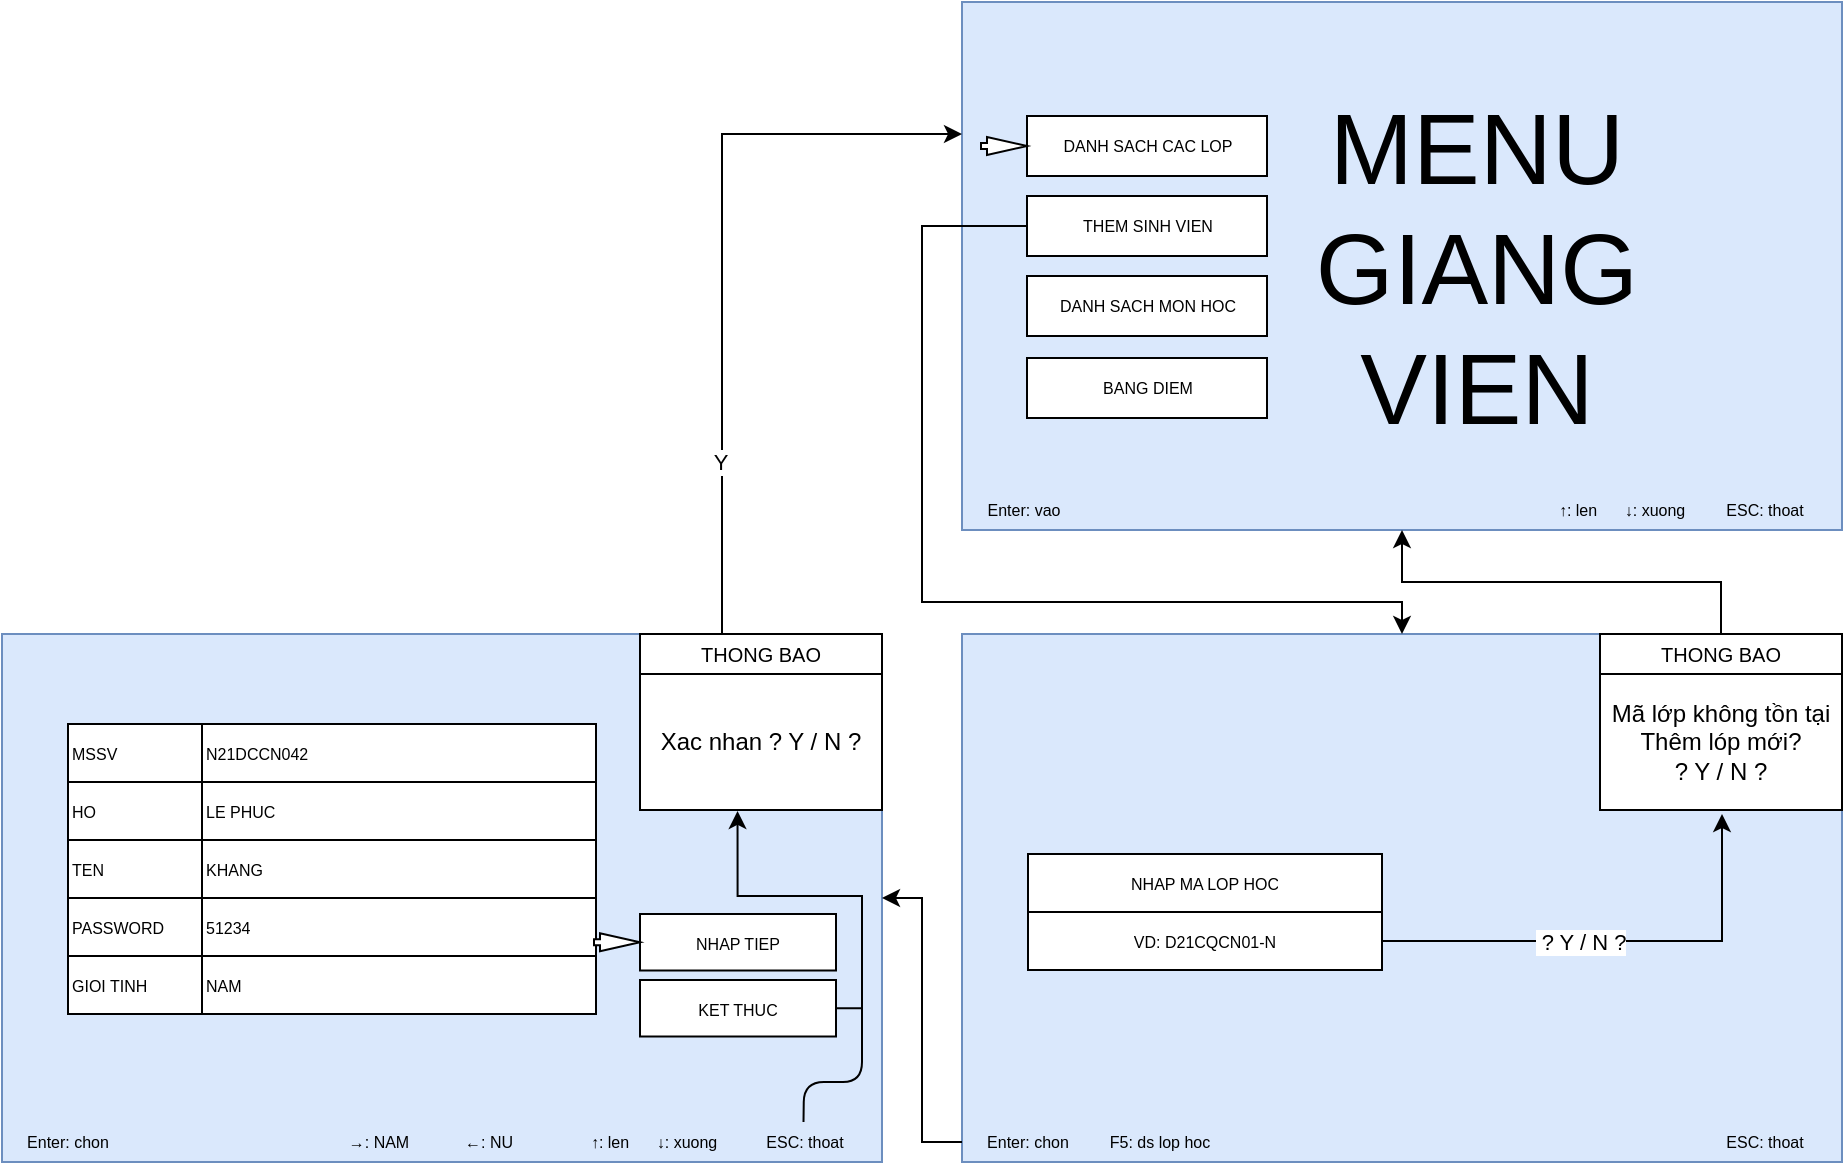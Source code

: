 <mxfile version="13.9.9" type="device"><diagram id="OzhjpdPoKak4M8XlyNLP" name="Trang-1"><mxGraphModel dx="5214" dy="1534" grid="1" gridSize="10" guides="1" tooltips="1" connect="1" arrows="1" fold="1" page="1" pageScale="1" pageWidth="850" pageHeight="1100" math="0" shadow="0"><root><mxCell id="0"/><mxCell id="1" parent="0"/><mxCell id="U8tPu0NJhRxdDSIo8z7v-1" value="" style="group;fontSize=8;" vertex="1" connectable="0" parent="1"><mxGeometry x="-1320" y="4" width="440" height="264" as="geometry"/></mxCell><mxCell id="U8tPu0NJhRxdDSIo8z7v-2" value="" style="group;fontSize=8;" vertex="1" connectable="0" parent="U8tPu0NJhRxdDSIo8z7v-1"><mxGeometry y="-4" width="440" height="264" as="geometry"/></mxCell><mxCell id="U8tPu0NJhRxdDSIo8z7v-3" value="" style="group;fontSize=8;" vertex="1" connectable="0" parent="U8tPu0NJhRxdDSIo8z7v-2"><mxGeometry width="440" height="264" as="geometry"/></mxCell><mxCell id="U8tPu0NJhRxdDSIo8z7v-4" value="" style="rounded=0;whiteSpace=wrap;html=1;fillColor=#dae8fc;strokeColor=#6c8ebf;fontSize=8;" vertex="1" parent="U8tPu0NJhRxdDSIo8z7v-3"><mxGeometry width="440" height="264" as="geometry"/></mxCell><mxCell id="U8tPu0NJhRxdDSIo8z7v-5" value="ESC: thoat" style="text;html=1;strokeColor=none;fillColor=none;align=center;verticalAlign=middle;whiteSpace=wrap;rounded=0;fontSize=8;" vertex="1" parent="U8tPu0NJhRxdDSIo8z7v-3"><mxGeometry x="361.5" y="244" width="78.5" height="20" as="geometry"/></mxCell><mxCell id="U8tPu0NJhRxdDSIo8z7v-6" value="↑: len" style="text;html=1;strokeColor=none;fillColor=none;align=center;verticalAlign=middle;whiteSpace=wrap;rounded=0;fontSize=8;" vertex="1" parent="U8tPu0NJhRxdDSIo8z7v-3"><mxGeometry x="286" y="244" width="44" height="20" as="geometry"/></mxCell><mxCell id="U8tPu0NJhRxdDSIo8z7v-7" value="↓: xuong" style="text;html=1;strokeColor=none;fillColor=none;align=center;verticalAlign=middle;whiteSpace=wrap;rounded=0;fontSize=8;" vertex="1" parent="U8tPu0NJhRxdDSIo8z7v-3"><mxGeometry x="319" y="244" width="55" height="20" as="geometry"/></mxCell><mxCell id="U8tPu0NJhRxdDSIo8z7v-8" value="Enter: vao" style="text;html=1;strokeColor=none;fillColor=none;align=center;verticalAlign=middle;whiteSpace=wrap;rounded=0;fontSize=8;" vertex="1" parent="U8tPu0NJhRxdDSIo8z7v-3"><mxGeometry y="244" width="62" height="20" as="geometry"/></mxCell><mxCell id="U8tPu0NJhRxdDSIo8z7v-9" value="&lt;font style=&quot;font-size: 50px;&quot;&gt;MENU GIANG VIEN&lt;/font&gt;" style="text;html=1;strokeColor=none;fillColor=none;align=center;verticalAlign=middle;whiteSpace=wrap;rounded=0;fontSize=50;" vertex="1" parent="U8tPu0NJhRxdDSIo8z7v-3"><mxGeometry x="152.5" y="28" width="209" height="209" as="geometry"/></mxCell><mxCell id="U8tPu0NJhRxdDSIo8z7v-10" value="BANG DIEM" style="rounded=0;whiteSpace=wrap;html=1;direction=west;fontSize=8;" vertex="1" parent="U8tPu0NJhRxdDSIo8z7v-3"><mxGeometry x="32.5" y="178" width="120" height="30" as="geometry"/></mxCell><mxCell id="U8tPu0NJhRxdDSIo8z7v-11" value="DANH SACH MON HOC" style="rounded=0;whiteSpace=wrap;html=1;direction=west;fontSize=8;" vertex="1" parent="U8tPu0NJhRxdDSIo8z7v-3"><mxGeometry x="32.5" y="137" width="120" height="30" as="geometry"/></mxCell><mxCell id="U8tPu0NJhRxdDSIo8z7v-12" value="THEM SINH VIEN" style="rounded=0;whiteSpace=wrap;html=1;direction=west;fontSize=8;" vertex="1" parent="U8tPu0NJhRxdDSIo8z7v-3"><mxGeometry x="32.5" y="97" width="120" height="30" as="geometry"/></mxCell><mxCell id="U8tPu0NJhRxdDSIo8z7v-13" value="DANH SACH CAC LOP" style="rounded=0;whiteSpace=wrap;html=1;direction=west;fontSize=8;" vertex="1" parent="U8tPu0NJhRxdDSIo8z7v-3"><mxGeometry x="32.5" y="57" width="120" height="30" as="geometry"/></mxCell><mxCell id="U8tPu0NJhRxdDSIo8z7v-14" value="" style="html=1;shadow=0;dashed=0;align=center;verticalAlign=middle;shape=mxgraph.arrows2.arrow;dy=0.67;dx=20;notch=0;fontSize=8;" vertex="1" parent="U8tPu0NJhRxdDSIo8z7v-3"><mxGeometry x="9.5" y="67.5" width="23" height="9" as="geometry"/></mxCell><mxCell id="U8tPu0NJhRxdDSIo8z7v-28" value="\" style="group;fontSize=8;" vertex="1" connectable="0" parent="1"><mxGeometry x="-1320" y="320" width="440" height="264" as="geometry"/></mxCell><mxCell id="U8tPu0NJhRxdDSIo8z7v-29" value="" style="group;fontSize=8;" vertex="1" connectable="0" parent="U8tPu0NJhRxdDSIo8z7v-28"><mxGeometry y="-4" width="440" height="264" as="geometry"/></mxCell><mxCell id="U8tPu0NJhRxdDSIo8z7v-30" value="" style="group;fontSize=8;" vertex="1" connectable="0" parent="U8tPu0NJhRxdDSIo8z7v-29"><mxGeometry width="440" height="264" as="geometry"/></mxCell><mxCell id="U8tPu0NJhRxdDSIo8z7v-31" value="" style="rounded=0;whiteSpace=wrap;html=1;fillColor=#dae8fc;strokeColor=#6c8ebf;fontSize=8;" vertex="1" parent="U8tPu0NJhRxdDSIo8z7v-30"><mxGeometry width="440" height="264" as="geometry"/></mxCell><mxCell id="U8tPu0NJhRxdDSIo8z7v-32" value="ESC: thoat" style="text;html=1;strokeColor=none;fillColor=none;align=center;verticalAlign=middle;whiteSpace=wrap;rounded=0;fontSize=8;" vertex="1" parent="U8tPu0NJhRxdDSIo8z7v-30"><mxGeometry x="361.5" y="244" width="78.5" height="20" as="geometry"/></mxCell><mxCell id="U8tPu0NJhRxdDSIo8z7v-33" value="Enter: chon" style="text;html=1;strokeColor=none;fillColor=none;align=center;verticalAlign=middle;whiteSpace=wrap;rounded=0;fontSize=8;" vertex="1" parent="U8tPu0NJhRxdDSIo8z7v-30"><mxGeometry y="244" width="66" height="20" as="geometry"/></mxCell><mxCell id="U8tPu0NJhRxdDSIo8z7v-34" value="" style="shape=table;html=1;whiteSpace=wrap;startSize=0;container=1;collapsible=0;childLayout=tableLayout;fontSize=50;" vertex="1" parent="U8tPu0NJhRxdDSIo8z7v-30"><mxGeometry x="319" width="121" height="88" as="geometry"/></mxCell><mxCell id="U8tPu0NJhRxdDSIo8z7v-35" value="" style="shape=partialRectangle;html=1;whiteSpace=wrap;collapsible=0;dropTarget=0;pointerEvents=0;fillColor=none;top=0;left=0;bottom=0;right=0;points=[[0,0.5],[1,0.5]];portConstraint=eastwest;" vertex="1" parent="U8tPu0NJhRxdDSIo8z7v-34"><mxGeometry width="121" height="20" as="geometry"/></mxCell><mxCell id="U8tPu0NJhRxdDSIo8z7v-36" value="&lt;font style=&quot;font-size: 10px&quot;&gt;THONG BAO&lt;/font&gt;" style="shape=partialRectangle;html=1;whiteSpace=wrap;connectable=0;fillColor=none;top=0;left=0;bottom=0;right=0;overflow=hidden;" vertex="1" parent="U8tPu0NJhRxdDSIo8z7v-35"><mxGeometry width="121" height="20" as="geometry"/></mxCell><mxCell id="U8tPu0NJhRxdDSIo8z7v-37" value="" style="shape=partialRectangle;html=1;whiteSpace=wrap;collapsible=0;dropTarget=0;pointerEvents=0;fillColor=none;top=0;left=0;bottom=0;right=0;points=[[0,0.5],[1,0.5]];portConstraint=eastwest;" vertex="1" parent="U8tPu0NJhRxdDSIo8z7v-34"><mxGeometry y="20" width="121" height="68" as="geometry"/></mxCell><mxCell id="U8tPu0NJhRxdDSIo8z7v-38" value="Mã lớp không tồn tại&lt;br&gt;Thêm lóp mới?&lt;br&gt;? Y / N ?" style="shape=partialRectangle;html=1;whiteSpace=wrap;connectable=0;fillColor=none;top=0;left=0;bottom=0;right=0;overflow=hidden;" vertex="1" parent="U8tPu0NJhRxdDSIo8z7v-37"><mxGeometry width="121" height="68" as="geometry"/></mxCell><mxCell id="U8tPu0NJhRxdDSIo8z7v-39" value="" style="shape=table;html=1;whiteSpace=wrap;startSize=0;container=1;collapsible=0;childLayout=tableLayout;" vertex="1" parent="U8tPu0NJhRxdDSIo8z7v-30"><mxGeometry x="33" y="110" width="177" height="58" as="geometry"/></mxCell><mxCell id="U8tPu0NJhRxdDSIo8z7v-40" value="" style="shape=partialRectangle;html=1;whiteSpace=wrap;collapsible=0;dropTarget=0;pointerEvents=0;fillColor=none;top=0;left=0;bottom=0;right=0;points=[[0,0.5],[1,0.5]];portConstraint=eastwest;" vertex="1" parent="U8tPu0NJhRxdDSIo8z7v-39"><mxGeometry width="177" height="29" as="geometry"/></mxCell><mxCell id="U8tPu0NJhRxdDSIo8z7v-41" value="NHAP MA LOP HOC" style="shape=partialRectangle;html=1;whiteSpace=wrap;connectable=0;fillColor=none;top=0;left=0;bottom=0;right=0;overflow=hidden;fontSize=8;" vertex="1" parent="U8tPu0NJhRxdDSIo8z7v-40"><mxGeometry width="177" height="29" as="geometry"/></mxCell><mxCell id="U8tPu0NJhRxdDSIo8z7v-43" value="" style="shape=partialRectangle;html=1;whiteSpace=wrap;collapsible=0;dropTarget=0;pointerEvents=0;fillColor=none;top=0;left=0;bottom=0;right=0;points=[[0,0.5],[1,0.5]];portConstraint=eastwest;" vertex="1" parent="U8tPu0NJhRxdDSIo8z7v-39"><mxGeometry y="29" width="177" height="29" as="geometry"/></mxCell><mxCell id="U8tPu0NJhRxdDSIo8z7v-44" value="VD: D21CQCN01-N" style="shape=partialRectangle;html=1;whiteSpace=wrap;connectable=0;fillColor=none;top=0;left=0;bottom=0;right=0;overflow=hidden;fontSize=8;" vertex="1" parent="U8tPu0NJhRxdDSIo8z7v-43"><mxGeometry width="177" height="29" as="geometry"/></mxCell><mxCell id="U8tPu0NJhRxdDSIo8z7v-46" style="edgeStyle=orthogonalEdgeStyle;rounded=0;orthogonalLoop=1;jettySize=auto;html=1;" edge="1" parent="U8tPu0NJhRxdDSIo8z7v-30" source="U8tPu0NJhRxdDSIo8z7v-43"><mxGeometry relative="1" as="geometry"><mxPoint x="380" y="90" as="targetPoint"/><Array as="points"><mxPoint x="380" y="154"/><mxPoint x="380" y="90"/></Array></mxGeometry></mxCell><mxCell id="U8tPu0NJhRxdDSIo8z7v-47" value="&amp;nbsp;? Y / N ?" style="edgeLabel;html=1;align=center;verticalAlign=middle;resizable=0;points=[];" vertex="1" connectable="0" parent="U8tPu0NJhRxdDSIo8z7v-46"><mxGeometry x="-0.155" relative="1" as="geometry"><mxPoint as="offset"/></mxGeometry></mxCell><mxCell id="U8tPu0NJhRxdDSIo8z7v-86" value="F5: ds lop hoc" style="text;html=1;strokeColor=none;fillColor=none;align=center;verticalAlign=middle;whiteSpace=wrap;rounded=0;sketch=0;fontSize=8;" vertex="1" parent="U8tPu0NJhRxdDSIo8z7v-30"><mxGeometry x="66" y="244" width="66" height="20" as="geometry"/></mxCell><mxCell id="U8tPu0NJhRxdDSIo8z7v-48" style="edgeStyle=orthogonalEdgeStyle;rounded=0;orthogonalLoop=1;jettySize=auto;html=1;entryX=0.5;entryY=0;entryDx=0;entryDy=0;" edge="1" parent="1" source="U8tPu0NJhRxdDSIo8z7v-12" target="U8tPu0NJhRxdDSIo8z7v-31"><mxGeometry relative="1" as="geometry"><Array as="points"><mxPoint x="-1340" y="112"/><mxPoint x="-1340" y="300"/><mxPoint x="-1100" y="300"/></Array></mxGeometry></mxCell><mxCell id="U8tPu0NJhRxdDSIo8z7v-49" value="\" style="group;fontSize=8;" vertex="1" connectable="0" parent="1"><mxGeometry x="-1800" y="320" width="440" height="264" as="geometry"/></mxCell><mxCell id="U8tPu0NJhRxdDSIo8z7v-50" value="" style="group;fontSize=8;" vertex="1" connectable="0" parent="U8tPu0NJhRxdDSIo8z7v-49"><mxGeometry y="-4" width="440" height="264" as="geometry"/></mxCell><mxCell id="U8tPu0NJhRxdDSIo8z7v-51" value="" style="group;fontSize=8;" vertex="1" connectable="0" parent="U8tPu0NJhRxdDSIo8z7v-50"><mxGeometry width="440" height="264" as="geometry"/></mxCell><mxCell id="U8tPu0NJhRxdDSIo8z7v-52" value="" style="rounded=0;whiteSpace=wrap;html=1;fillColor=#dae8fc;strokeColor=#6c8ebf;fontSize=8;" vertex="1" parent="U8tPu0NJhRxdDSIo8z7v-51"><mxGeometry width="440" height="264" as="geometry"/></mxCell><mxCell id="U8tPu0NJhRxdDSIo8z7v-53" value="ESC: thoat" style="text;html=1;strokeColor=none;fillColor=none;align=center;verticalAlign=middle;whiteSpace=wrap;rounded=0;fontSize=8;" vertex="1" parent="U8tPu0NJhRxdDSIo8z7v-51"><mxGeometry x="361.5" y="244" width="78.5" height="20" as="geometry"/></mxCell><mxCell id="U8tPu0NJhRxdDSIo8z7v-54" value="Enter: chon" style="text;html=1;strokeColor=none;fillColor=none;align=center;verticalAlign=middle;whiteSpace=wrap;rounded=0;fontSize=8;" vertex="1" parent="U8tPu0NJhRxdDSIo8z7v-51"><mxGeometry y="244" width="66" height="20" as="geometry"/></mxCell><mxCell id="U8tPu0NJhRxdDSIo8z7v-55" value="" style="shape=table;html=1;whiteSpace=wrap;startSize=0;container=1;collapsible=0;childLayout=tableLayout;fontSize=50;" vertex="1" parent="U8tPu0NJhRxdDSIo8z7v-51"><mxGeometry x="319" width="121" height="88" as="geometry"/></mxCell><mxCell id="U8tPu0NJhRxdDSIo8z7v-56" value="" style="shape=partialRectangle;html=1;whiteSpace=wrap;collapsible=0;dropTarget=0;pointerEvents=0;fillColor=none;top=0;left=0;bottom=0;right=0;points=[[0,0.5],[1,0.5]];portConstraint=eastwest;" vertex="1" parent="U8tPu0NJhRxdDSIo8z7v-55"><mxGeometry width="121" height="20" as="geometry"/></mxCell><mxCell id="U8tPu0NJhRxdDSIo8z7v-57" value="&lt;font style=&quot;font-size: 10px&quot;&gt;THONG BAO&lt;/font&gt;" style="shape=partialRectangle;html=1;whiteSpace=wrap;connectable=0;fillColor=none;top=0;left=0;bottom=0;right=0;overflow=hidden;" vertex="1" parent="U8tPu0NJhRxdDSIo8z7v-56"><mxGeometry width="121" height="20" as="geometry"/></mxCell><mxCell id="U8tPu0NJhRxdDSIo8z7v-58" value="" style="shape=partialRectangle;html=1;whiteSpace=wrap;collapsible=0;dropTarget=0;pointerEvents=0;fillColor=none;top=0;left=0;bottom=0;right=0;points=[[0,0.5],[1,0.5]];portConstraint=eastwest;" vertex="1" parent="U8tPu0NJhRxdDSIo8z7v-55"><mxGeometry y="20" width="121" height="68" as="geometry"/></mxCell><mxCell id="U8tPu0NJhRxdDSIo8z7v-59" value="Xac nhan ? Y / N ?" style="shape=partialRectangle;html=1;whiteSpace=wrap;connectable=0;fillColor=none;top=0;left=0;bottom=0;right=0;overflow=hidden;" vertex="1" parent="U8tPu0NJhRxdDSIo8z7v-58"><mxGeometry width="121" height="68" as="geometry"/></mxCell><mxCell id="U8tPu0NJhRxdDSIo8z7v-60" value="" style="shape=table;html=1;whiteSpace=wrap;startSize=0;container=1;collapsible=0;childLayout=tableLayout;align=left;" vertex="1" parent="U8tPu0NJhRxdDSIo8z7v-51"><mxGeometry x="33" y="45" width="264" height="145" as="geometry"/></mxCell><mxCell id="U8tPu0NJhRxdDSIo8z7v-61" value="" style="shape=partialRectangle;html=1;whiteSpace=wrap;collapsible=0;dropTarget=0;pointerEvents=0;fillColor=none;top=0;left=0;bottom=0;right=0;points=[[0,0.5],[1,0.5]];portConstraint=eastwest;align=left;" vertex="1" parent="U8tPu0NJhRxdDSIo8z7v-60"><mxGeometry width="264" height="29" as="geometry"/></mxCell><mxCell id="U8tPu0NJhRxdDSIo8z7v-62" value="MSSV" style="shape=partialRectangle;html=1;whiteSpace=wrap;connectable=0;fillColor=none;top=0;left=0;bottom=0;right=0;overflow=hidden;fontSize=8;align=left;" vertex="1" parent="U8tPu0NJhRxdDSIo8z7v-61"><mxGeometry width="67" height="29" as="geometry"/></mxCell><mxCell id="U8tPu0NJhRxdDSIo8z7v-63" value="N21DCCN042" style="shape=partialRectangle;html=1;whiteSpace=wrap;connectable=0;fillColor=none;top=0;left=0;bottom=0;right=0;overflow=hidden;fontSize=8;align=left;" vertex="1" parent="U8tPu0NJhRxdDSIo8z7v-61"><mxGeometry x="67" width="197" height="29" as="geometry"/></mxCell><mxCell id="U8tPu0NJhRxdDSIo8z7v-64" value="" style="shape=partialRectangle;html=1;whiteSpace=wrap;collapsible=0;dropTarget=0;pointerEvents=0;fillColor=none;top=0;left=0;bottom=0;right=0;points=[[0,0.5],[1,0.5]];portConstraint=eastwest;align=left;" vertex="1" parent="U8tPu0NJhRxdDSIo8z7v-60"><mxGeometry y="29" width="264" height="29" as="geometry"/></mxCell><mxCell id="U8tPu0NJhRxdDSIo8z7v-65" value="HO" style="shape=partialRectangle;html=1;whiteSpace=wrap;connectable=0;fillColor=none;top=0;left=0;bottom=0;right=0;overflow=hidden;fontSize=8;align=left;" vertex="1" parent="U8tPu0NJhRxdDSIo8z7v-64"><mxGeometry width="67" height="29" as="geometry"/></mxCell><mxCell id="U8tPu0NJhRxdDSIo8z7v-66" value="LE PHUC" style="shape=partialRectangle;html=1;whiteSpace=wrap;connectable=0;fillColor=none;top=0;left=0;bottom=0;right=0;overflow=hidden;fontSize=8;align=left;" vertex="1" parent="U8tPu0NJhRxdDSIo8z7v-64"><mxGeometry x="67" width="197" height="29" as="geometry"/></mxCell><mxCell id="U8tPu0NJhRxdDSIo8z7v-67" style="shape=partialRectangle;html=1;whiteSpace=wrap;collapsible=0;dropTarget=0;pointerEvents=0;fillColor=none;top=0;left=0;bottom=0;right=0;points=[[0,0.5],[1,0.5]];portConstraint=eastwest;align=left;" vertex="1" parent="U8tPu0NJhRxdDSIo8z7v-60"><mxGeometry y="58" width="264" height="29" as="geometry"/></mxCell><mxCell id="U8tPu0NJhRxdDSIo8z7v-68" value="TEN" style="shape=partialRectangle;html=1;whiteSpace=wrap;connectable=0;fillColor=none;top=0;left=0;bottom=0;right=0;overflow=hidden;fontSize=8;align=left;" vertex="1" parent="U8tPu0NJhRxdDSIo8z7v-67"><mxGeometry width="67" height="29" as="geometry"/></mxCell><mxCell id="U8tPu0NJhRxdDSIo8z7v-69" value="KHANG" style="shape=partialRectangle;html=1;whiteSpace=wrap;connectable=0;fillColor=none;top=0;left=0;bottom=0;right=0;overflow=hidden;fontSize=8;align=left;" vertex="1" parent="U8tPu0NJhRxdDSIo8z7v-67"><mxGeometry x="67" width="197" height="29" as="geometry"/></mxCell><mxCell id="U8tPu0NJhRxdDSIo8z7v-70" style="shape=partialRectangle;html=1;whiteSpace=wrap;collapsible=0;dropTarget=0;pointerEvents=0;fillColor=none;top=0;left=0;bottom=0;right=0;points=[[0,0.5],[1,0.5]];portConstraint=eastwest;align=left;" vertex="1" parent="U8tPu0NJhRxdDSIo8z7v-60"><mxGeometry y="87" width="264" height="29" as="geometry"/></mxCell><mxCell id="U8tPu0NJhRxdDSIo8z7v-71" value="PASSWORD" style="shape=partialRectangle;html=1;whiteSpace=wrap;connectable=0;fillColor=none;top=0;left=0;bottom=0;right=0;overflow=hidden;fontSize=8;align=left;" vertex="1" parent="U8tPu0NJhRxdDSIo8z7v-70"><mxGeometry width="67" height="29" as="geometry"/></mxCell><mxCell id="U8tPu0NJhRxdDSIo8z7v-72" value="51234" style="shape=partialRectangle;html=1;whiteSpace=wrap;connectable=0;fillColor=none;top=0;left=0;bottom=0;right=0;overflow=hidden;fontSize=8;align=left;" vertex="1" parent="U8tPu0NJhRxdDSIo8z7v-70"><mxGeometry x="67" width="197" height="29" as="geometry"/></mxCell><mxCell id="U8tPu0NJhRxdDSIo8z7v-90" style="shape=partialRectangle;html=1;whiteSpace=wrap;collapsible=0;dropTarget=0;pointerEvents=0;fillColor=none;top=0;left=0;bottom=0;right=0;points=[[0,0.5],[1,0.5]];portConstraint=eastwest;align=left;" vertex="1" parent="U8tPu0NJhRxdDSIo8z7v-60"><mxGeometry y="116" width="264" height="29" as="geometry"/></mxCell><mxCell id="U8tPu0NJhRxdDSIo8z7v-91" value="GIOI TINH" style="shape=partialRectangle;html=1;whiteSpace=wrap;connectable=0;fillColor=none;top=0;left=0;bottom=0;right=0;overflow=hidden;fontSize=8;align=left;" vertex="1" parent="U8tPu0NJhRxdDSIo8z7v-90"><mxGeometry width="67" height="29" as="geometry"/></mxCell><mxCell id="U8tPu0NJhRxdDSIo8z7v-92" value="NAM" style="shape=partialRectangle;html=1;whiteSpace=wrap;connectable=0;fillColor=none;top=0;left=0;bottom=0;right=0;overflow=hidden;fontSize=8;align=left;" vertex="1" parent="U8tPu0NJhRxdDSIo8z7v-90"><mxGeometry x="67" width="197" height="29" as="geometry"/></mxCell><mxCell id="U8tPu0NJhRxdDSIo8z7v-79" style="edgeStyle=orthogonalEdgeStyle;rounded=0;orthogonalLoop=1;jettySize=auto;html=1;entryX=0.403;entryY=1.007;entryDx=0;entryDy=0;entryPerimeter=0;exitX=1;exitY=0.5;exitDx=0;exitDy=0;" edge="1" parent="U8tPu0NJhRxdDSIo8z7v-51" source="U8tPu0NJhRxdDSIo8z7v-81" target="U8tPu0NJhRxdDSIo8z7v-58"><mxGeometry relative="1" as="geometry"><Array as="points"><mxPoint x="430" y="187"/><mxPoint x="430" y="131"/><mxPoint x="368" y="131"/></Array></mxGeometry></mxCell><mxCell id="U8tPu0NJhRxdDSIo8z7v-80" value="&lt;font style=&quot;font-size: 8px&quot;&gt;NHAP TIEP&lt;br&gt;&lt;/font&gt;" style="rounded=0;whiteSpace=wrap;html=1;verticalAlign=top;" vertex="1" parent="U8tPu0NJhRxdDSIo8z7v-51"><mxGeometry x="319" y="140" width="98" height="28.25" as="geometry"/></mxCell><mxCell id="U8tPu0NJhRxdDSIo8z7v-81" value="&lt;font style=&quot;font-size: 8px&quot;&gt;KET THUC&lt;br&gt;&lt;/font&gt;" style="rounded=0;whiteSpace=wrap;html=1;verticalAlign=top;" vertex="1" parent="U8tPu0NJhRxdDSIo8z7v-51"><mxGeometry x="319" y="173" width="98" height="28.25" as="geometry"/></mxCell><mxCell id="U8tPu0NJhRxdDSIo8z7v-82" value="↑: len" style="text;html=1;strokeColor=none;fillColor=none;align=center;verticalAlign=middle;whiteSpace=wrap;rounded=0;fontSize=8;" vertex="1" parent="U8tPu0NJhRxdDSIo8z7v-51"><mxGeometry x="282" y="244" width="44" height="20" as="geometry"/></mxCell><mxCell id="U8tPu0NJhRxdDSIo8z7v-83" value="↓: xuong" style="text;html=1;strokeColor=none;fillColor=none;align=center;verticalAlign=middle;whiteSpace=wrap;rounded=0;fontSize=8;" vertex="1" parent="U8tPu0NJhRxdDSIo8z7v-51"><mxGeometry x="315" y="244" width="55" height="20" as="geometry"/></mxCell><mxCell id="U8tPu0NJhRxdDSIo8z7v-84" value="" style="html=1;shadow=0;dashed=0;align=center;verticalAlign=middle;shape=mxgraph.arrows2.arrow;dy=0.67;dx=20;notch=0;fontSize=8;" vertex="1" parent="U8tPu0NJhRxdDSIo8z7v-51"><mxGeometry x="296" y="149.62" width="23" height="9" as="geometry"/></mxCell><mxCell id="U8tPu0NJhRxdDSIo8z7v-88" value="&lt;font style=&quot;font-size: 8px&quot;&gt;←: NU&lt;/font&gt;" style="text;html=1;strokeColor=none;fillColor=none;align=center;verticalAlign=middle;whiteSpace=wrap;rounded=0;fontSize=8;" vertex="1" parent="U8tPu0NJhRxdDSIo8z7v-51"><mxGeometry x="205" y="244" width="77" height="20" as="geometry"/></mxCell><mxCell id="U8tPu0NJhRxdDSIo8z7v-89" value="&lt;font style=&quot;font-size: 8px&quot;&gt;→: NAM&lt;/font&gt;" style="text;html=1;strokeColor=none;fillColor=none;align=center;verticalAlign=middle;whiteSpace=wrap;rounded=0;fontSize=8;" vertex="1" parent="U8tPu0NJhRxdDSIo8z7v-51"><mxGeometry x="150" y="244" width="77" height="20" as="geometry"/></mxCell><mxCell id="U8tPu0NJhRxdDSIo8z7v-94" value="" style="endArrow=none;html=1;exitX=0.5;exitY=0;exitDx=0;exitDy=0;" edge="1" parent="U8tPu0NJhRxdDSIo8z7v-51" source="U8tPu0NJhRxdDSIo8z7v-53"><mxGeometry width="50" height="50" relative="1" as="geometry"><mxPoint x="370" y="264" as="sourcePoint"/><mxPoint x="430" y="187" as="targetPoint"/><Array as="points"><mxPoint x="401" y="224"/><mxPoint x="430" y="224"/></Array></mxGeometry></mxCell><mxCell id="U8tPu0NJhRxdDSIo8z7v-85" style="edgeStyle=orthogonalEdgeStyle;rounded=0;orthogonalLoop=1;jettySize=auto;html=1;entryX=1;entryY=0.5;entryDx=0;entryDy=0;" edge="1" parent="1" source="U8tPu0NJhRxdDSIo8z7v-33" target="U8tPu0NJhRxdDSIo8z7v-52"><mxGeometry relative="1" as="geometry"/></mxCell><mxCell id="U8tPu0NJhRxdDSIo8z7v-87" style="edgeStyle=orthogonalEdgeStyle;rounded=0;orthogonalLoop=1;jettySize=auto;html=1;" edge="1" parent="1" source="U8tPu0NJhRxdDSIo8z7v-35" target="U8tPu0NJhRxdDSIo8z7v-4"><mxGeometry relative="1" as="geometry"><Array as="points"><mxPoint x="-941" y="290"/><mxPoint x="-1100" y="290"/></Array></mxGeometry></mxCell><mxCell id="U8tPu0NJhRxdDSIo8z7v-95" style="edgeStyle=orthogonalEdgeStyle;rounded=0;orthogonalLoop=1;jettySize=auto;html=1;entryX=0;entryY=0.25;entryDx=0;entryDy=0;" edge="1" parent="1" source="U8tPu0NJhRxdDSIo8z7v-56" target="U8tPu0NJhRxdDSIo8z7v-4"><mxGeometry relative="1" as="geometry"><Array as="points"><mxPoint x="-1440" y="66"/></Array></mxGeometry></mxCell><mxCell id="U8tPu0NJhRxdDSIo8z7v-96" value="&amp;nbsp;Y&amp;nbsp;" style="edgeLabel;html=1;align=center;verticalAlign=middle;resizable=0;points=[];" vertex="1" connectable="0" parent="U8tPu0NJhRxdDSIo8z7v-95"><mxGeometry x="-0.534" y="1" relative="1" as="geometry"><mxPoint as="offset"/></mxGeometry></mxCell></root></mxGraphModel></diagram></mxfile>